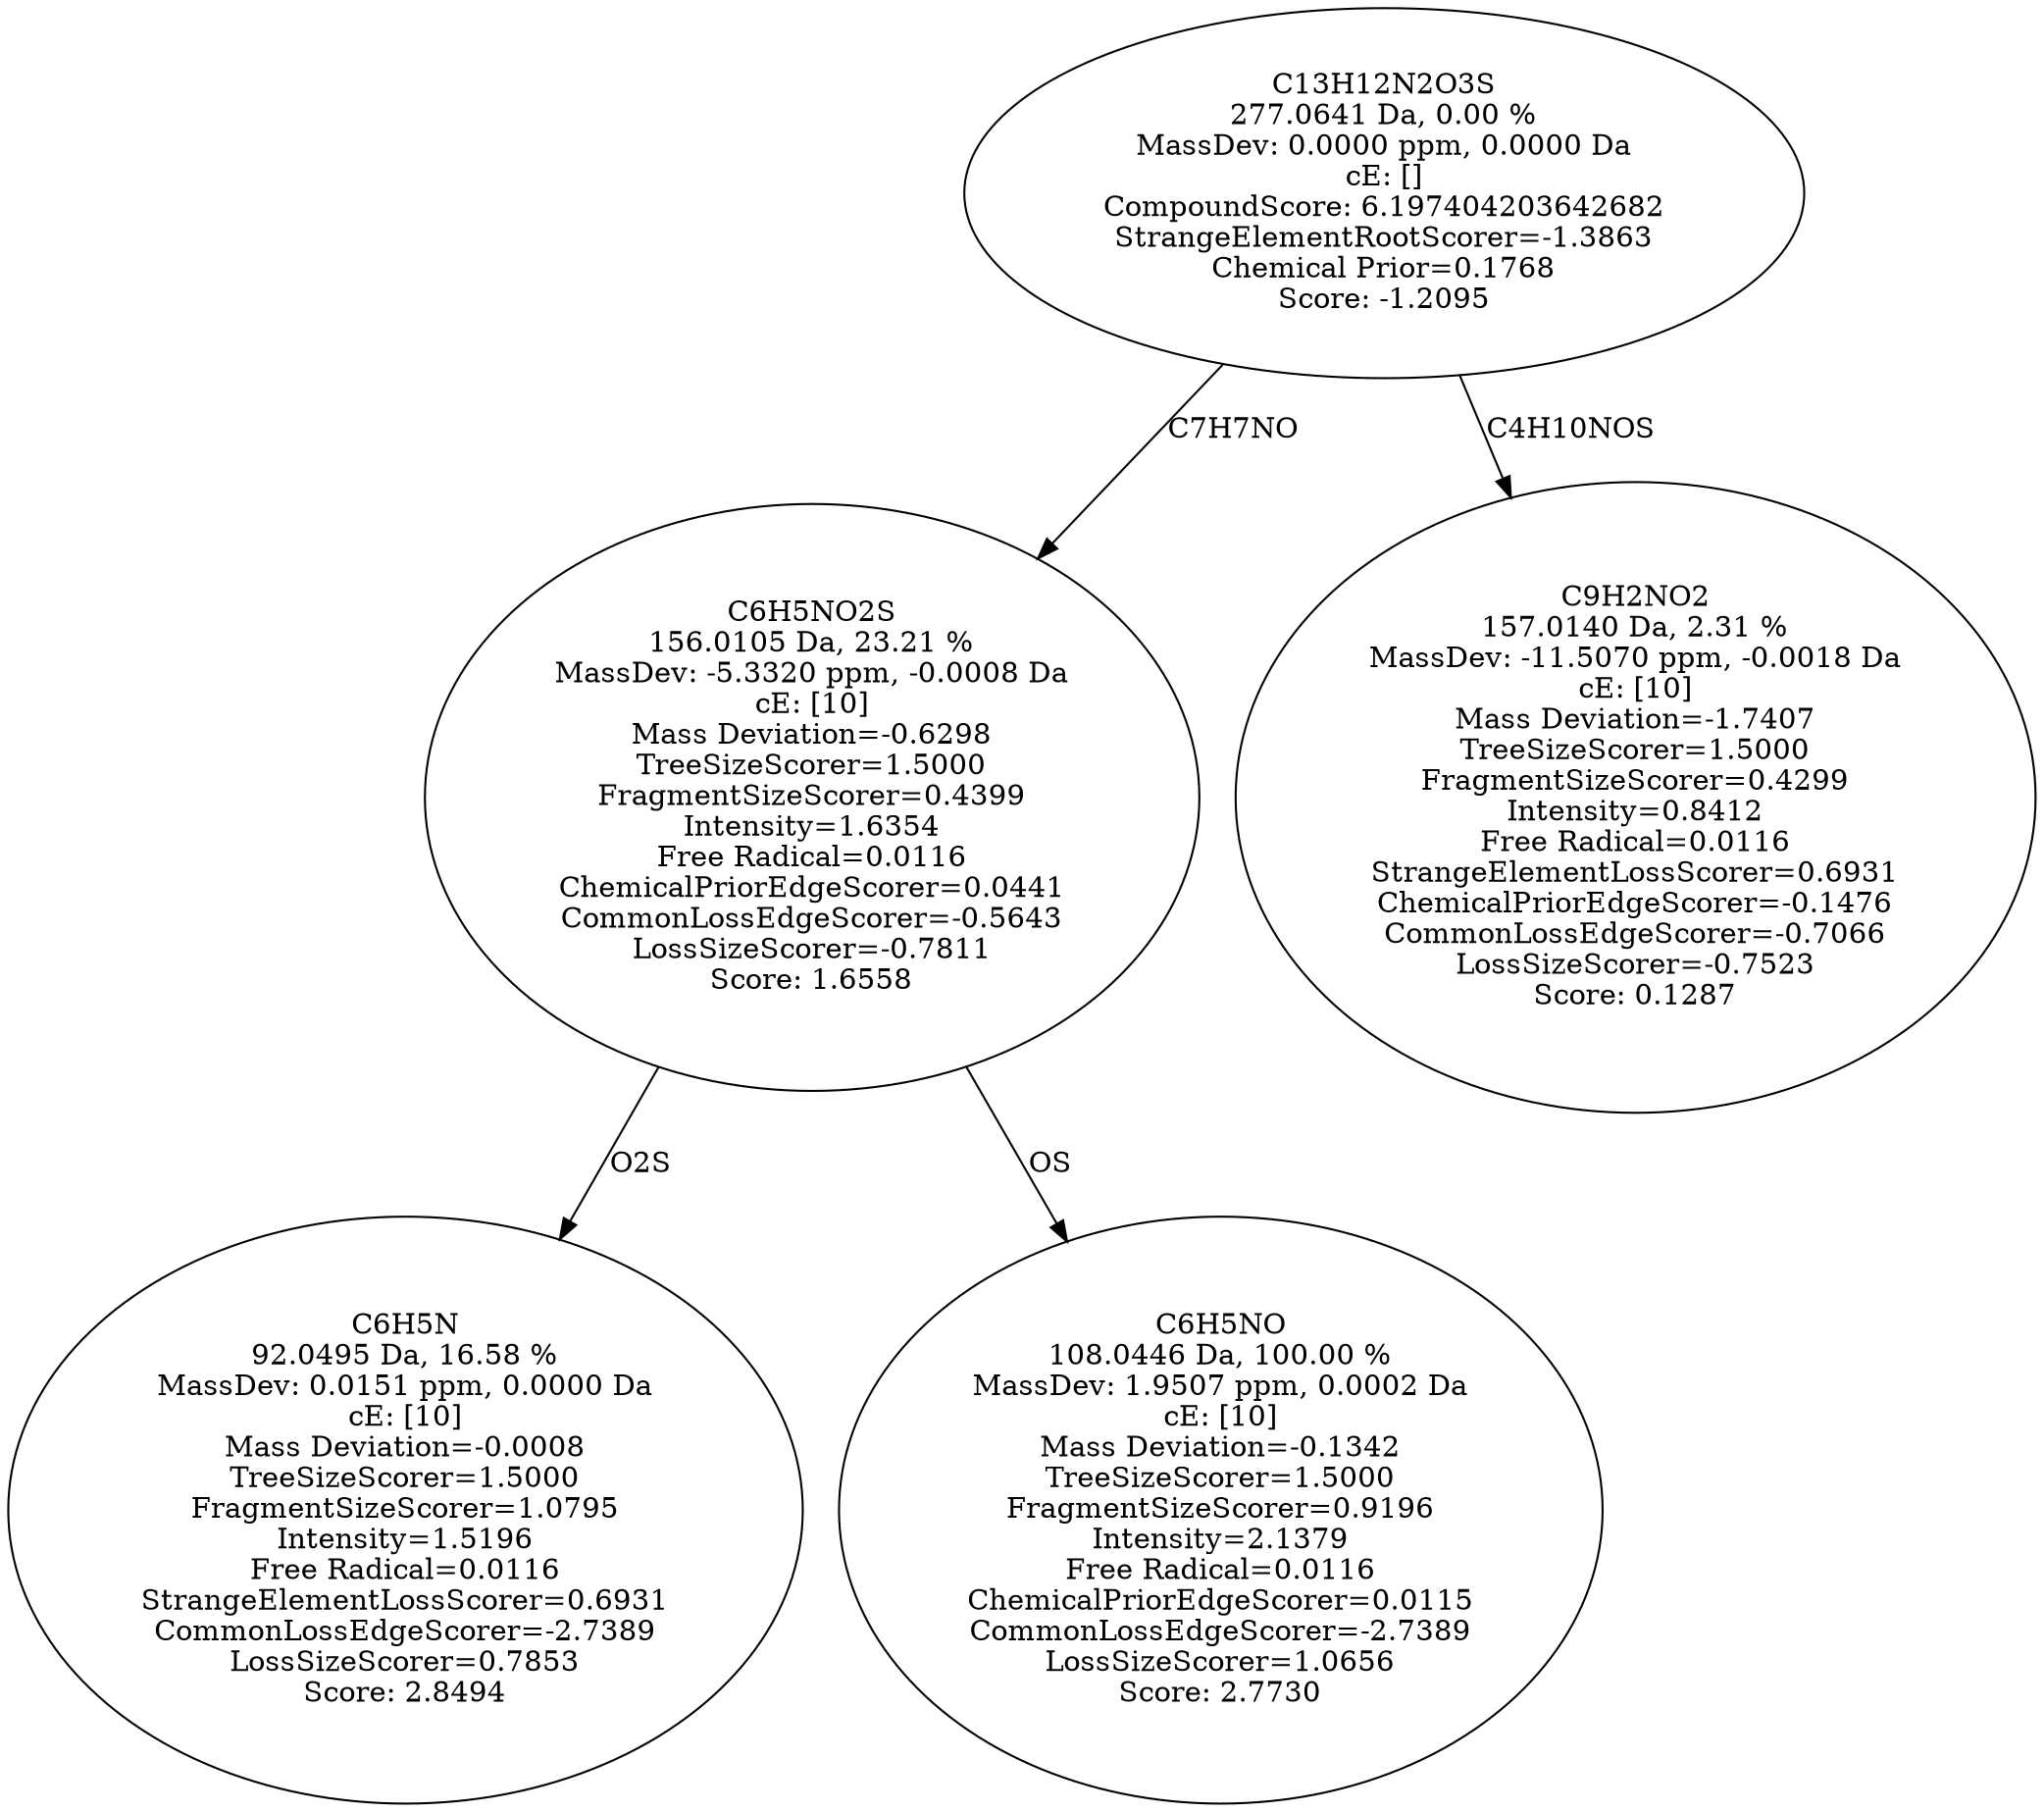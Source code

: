 strict digraph {
v1 [label="C6H5N\n92.0495 Da, 16.58 %\nMassDev: 0.0151 ppm, 0.0000 Da\ncE: [10]\nMass Deviation=-0.0008\nTreeSizeScorer=1.5000\nFragmentSizeScorer=1.0795\nIntensity=1.5196\nFree Radical=0.0116\nStrangeElementLossScorer=0.6931\nCommonLossEdgeScorer=-2.7389\nLossSizeScorer=0.7853\nScore: 2.8494"];
v2 [label="C6H5NO\n108.0446 Da, 100.00 %\nMassDev: 1.9507 ppm, 0.0002 Da\ncE: [10]\nMass Deviation=-0.1342\nTreeSizeScorer=1.5000\nFragmentSizeScorer=0.9196\nIntensity=2.1379\nFree Radical=0.0116\nChemicalPriorEdgeScorer=0.0115\nCommonLossEdgeScorer=-2.7389\nLossSizeScorer=1.0656\nScore: 2.7730"];
v3 [label="C6H5NO2S\n156.0105 Da, 23.21 %\nMassDev: -5.3320 ppm, -0.0008 Da\ncE: [10]\nMass Deviation=-0.6298\nTreeSizeScorer=1.5000\nFragmentSizeScorer=0.4399\nIntensity=1.6354\nFree Radical=0.0116\nChemicalPriorEdgeScorer=0.0441\nCommonLossEdgeScorer=-0.5643\nLossSizeScorer=-0.7811\nScore: 1.6558"];
v4 [label="C9H2NO2\n157.0140 Da, 2.31 %\nMassDev: -11.5070 ppm, -0.0018 Da\ncE: [10]\nMass Deviation=-1.7407\nTreeSizeScorer=1.5000\nFragmentSizeScorer=0.4299\nIntensity=0.8412\nFree Radical=0.0116\nStrangeElementLossScorer=0.6931\nChemicalPriorEdgeScorer=-0.1476\nCommonLossEdgeScorer=-0.7066\nLossSizeScorer=-0.7523\nScore: 0.1287"];
v5 [label="C13H12N2O3S\n277.0641 Da, 0.00 %\nMassDev: 0.0000 ppm, 0.0000 Da\ncE: []\nCompoundScore: 6.197404203642682\nStrangeElementRootScorer=-1.3863\nChemical Prior=0.1768\nScore: -1.2095"];
v3 -> v1 [label="O2S"];
v3 -> v2 [label="OS"];
v5 -> v3 [label="C7H7NO"];
v5 -> v4 [label="C4H10NOS"];
}